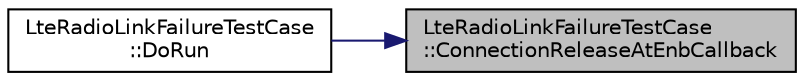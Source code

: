 digraph "LteRadioLinkFailureTestCase::ConnectionReleaseAtEnbCallback"
{
 // LATEX_PDF_SIZE
  edge [fontname="Helvetica",fontsize="10",labelfontname="Helvetica",labelfontsize="10"];
  node [fontname="Helvetica",fontsize="10",shape=record];
  rankdir="RL";
  Node1 [label="LteRadioLinkFailureTestCase\l::ConnectionReleaseAtEnbCallback",height=0.2,width=0.4,color="black", fillcolor="grey75", style="filled", fontcolor="black",tooltip="This callback function is executed when UE context is removed at eNodeB."];
  Node1 -> Node2 [dir="back",color="midnightblue",fontsize="10",style="solid",fontname="Helvetica"];
  Node2 [label="LteRadioLinkFailureTestCase\l::DoRun",height=0.2,width=0.4,color="black", fillcolor="white", style="filled",URL="$class_lte_radio_link_failure_test_case.html#ae7e2b1f96fbb5c77477c9b5b5905f347",tooltip="Setup the simulation according to the configuration set by the class constructor, run it,..."];
}
